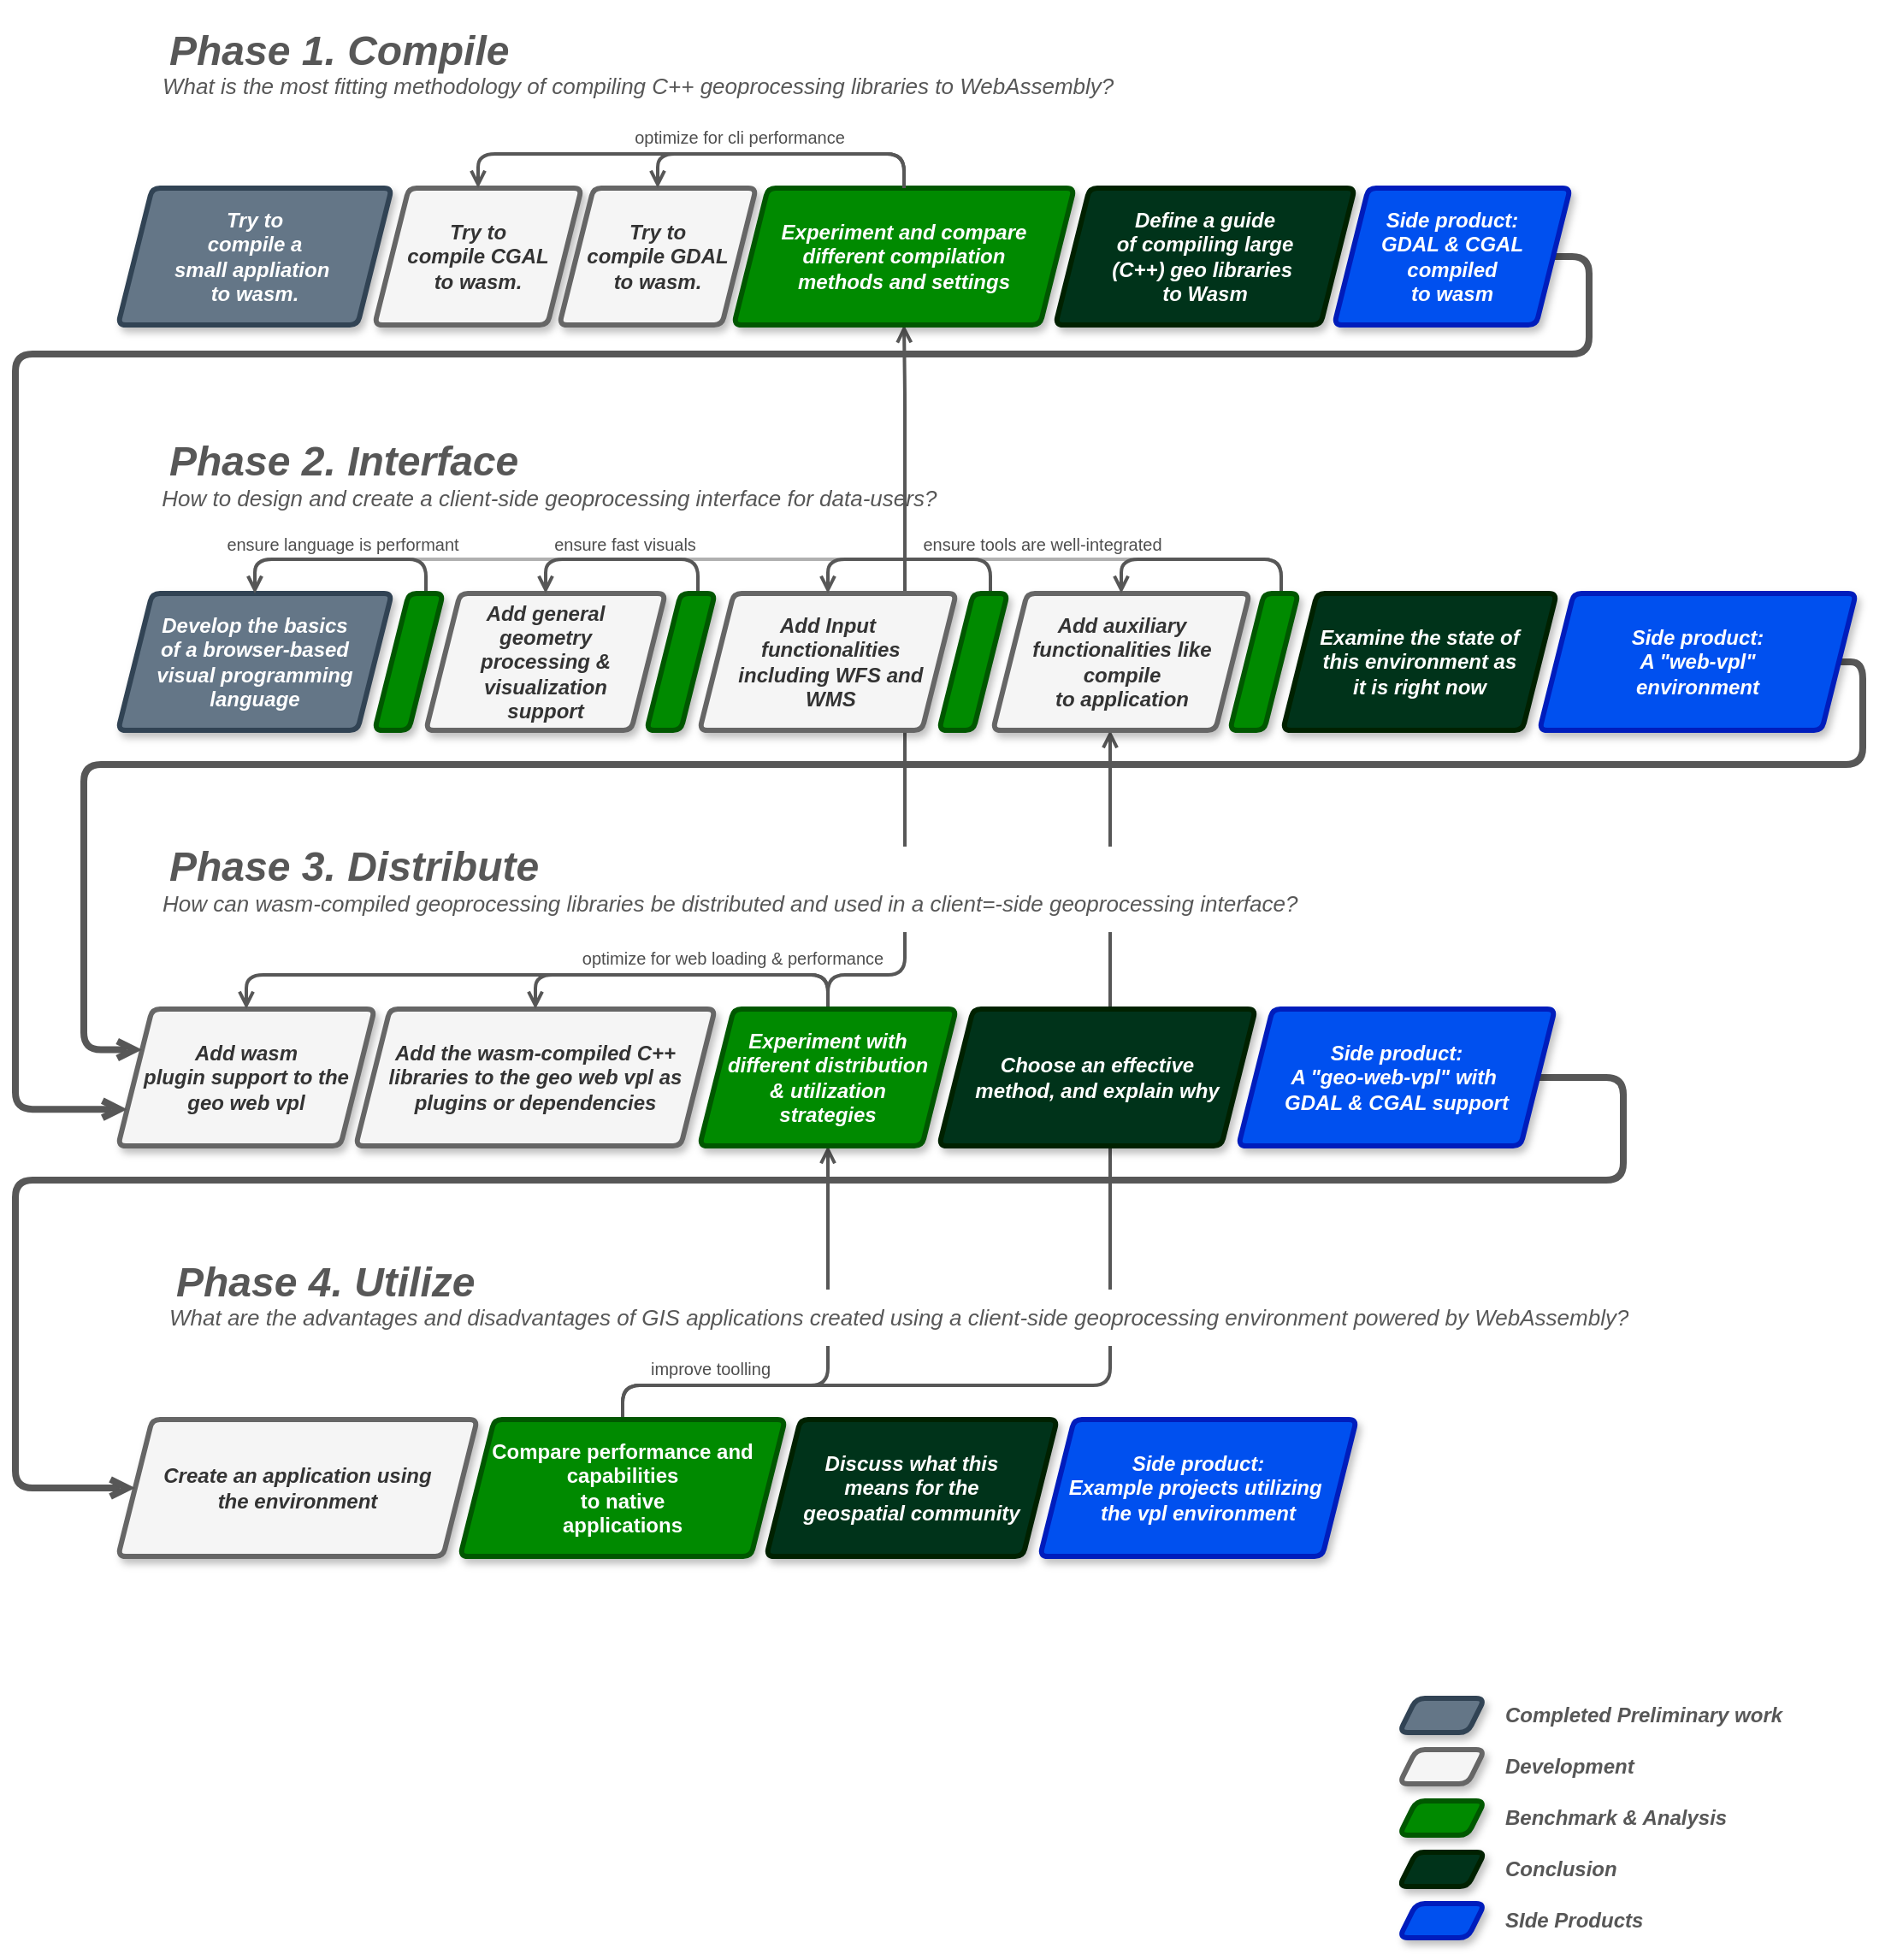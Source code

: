 <mxfile>
    <diagram id="R9lZvX5LPHoqeBm0NEup" name="Page-1">
        <mxGraphModel dx="627" dy="789" grid="1" gridSize="10" guides="1" tooltips="1" connect="1" arrows="1" fold="1" page="1" pageScale="1" pageWidth="850" pageHeight="1100" background="#FFFFFF" math="0" shadow="0">
            <root>
                <mxCell id="0"/>
                <mxCell id="1" parent="0"/>
                <mxCell id="JAychxo9crdE4-j-2Qq6-73" style="edgeStyle=orthogonalEdgeStyle;orthogonalLoop=1;jettySize=auto;html=1;exitX=0.75;exitY=0;exitDx=0;exitDy=0;entryX=0.5;entryY=0;entryDx=0;entryDy=0;shadow=0;fontSize=10;fontColor=#949494;endArrow=open;endFill=0;strokeColor=#B0B0B0;strokeWidth=2;" parent="1" source="JAychxo9crdE4-j-2Qq6-49" target="Jx8LPu8znm7WMN3goJe4-14" edge="1">
                    <mxGeometry relative="1" as="geometry"/>
                </mxCell>
                <mxCell id="oR36HvQrZMrKDbQmu3Ou-8" value="&lt;div&gt;&lt;i&gt;&lt;b&gt;Add wasm &lt;br&gt;&lt;/b&gt;&lt;/i&gt;&lt;/div&gt;&lt;div&gt;&lt;i&gt;&lt;b&gt;plugin support to the &lt;br&gt;&lt;/b&gt;&lt;/i&gt;&lt;/div&gt;&lt;div&gt;&lt;i&gt;&lt;b&gt;geo web vpl&lt;/b&gt;&lt;/i&gt;&lt;/div&gt;" style="shape=parallelogram;perimeter=parallelogramPerimeter;whiteSpace=wrap;html=1;fixedSize=1;fillColor=#f5f5f5;strokeColor=#666666;fontColor=#333333;rounded=1;strokeWidth=3;arcSize=9;shadow=1;fontFamily=Helvetica;" parent="1" vertex="1">
                    <mxGeometry x="120" y="600" width="150" height="80" as="geometry"/>
                </mxCell>
                <mxCell id="oR36HvQrZMrKDbQmu3Ou-9" value="&lt;div&gt;&lt;i&gt;&lt;b&gt;Try to&lt;/b&gt;&lt;/i&gt;&lt;/div&gt;&lt;div&gt;&lt;i&gt;&lt;b&gt;compile CGAL &lt;br&gt;&lt;/b&gt;&lt;/i&gt;&lt;/div&gt;&lt;div&gt;&lt;i&gt;&lt;b&gt;to wasm.&lt;/b&gt;&lt;/i&gt;&lt;/div&gt;" style="shape=parallelogram;perimeter=parallelogramPerimeter;whiteSpace=wrap;html=1;fixedSize=1;fillColor=#f5f5f5;strokeColor=#666666;fontColor=#333333;rounded=1;strokeWidth=3;arcSize=9;shadow=1;fontFamily=Helvetica;" parent="1" vertex="1">
                    <mxGeometry x="270" y="120" width="121" height="80" as="geometry"/>
                </mxCell>
                <mxCell id="oR36HvQrZMrKDbQmu3Ou-10" value="&lt;div&gt;&lt;b&gt;&lt;i&gt;Try to &lt;br&gt;&lt;/i&gt;&lt;/b&gt;&lt;/div&gt;&lt;div&gt;&lt;b&gt;&lt;i&gt;compile a &lt;br&gt;&lt;/i&gt;&lt;/b&gt;&lt;/div&gt;&lt;div&gt;&lt;b&gt;&lt;i&gt;small&amp;nbsp;appliation&amp;nbsp;&lt;br&gt;&lt;/i&gt;&lt;/b&gt;&lt;b&gt;&lt;i&gt;to wasm.&lt;/i&gt;&lt;/b&gt;&lt;/div&gt;" style="shape=parallelogram;perimeter=parallelogramPerimeter;whiteSpace=wrap;html=1;fixedSize=1;rounded=1;strokeWidth=3;arcSize=9;shadow=1;fontFamily=Helvetica;fillColor=#647687;strokeColor=#314354;fontColor=#ffffff;" parent="1" vertex="1">
                    <mxGeometry x="120" y="120" width="160" height="80" as="geometry"/>
                </mxCell>
                <mxCell id="oR36HvQrZMrKDbQmu3Ou-17" value="&lt;font color=&quot;#333333&quot;&gt;&lt;b&gt;&lt;i&gt;&lt;font&gt;Create an application using&lt;br&gt;the environment&lt;/font&gt;&lt;/i&gt;&lt;/b&gt;&lt;/font&gt;" style="shape=parallelogram;perimeter=parallelogramPerimeter;whiteSpace=wrap;html=1;fixedSize=1;fillColor=#f5f5f5;strokeColor=#666666;fontColor=#333333;rounded=1;strokeWidth=3;arcSize=9;shadow=1;fontFamily=Helvetica;" parent="1" vertex="1">
                    <mxGeometry x="120" y="840" width="210" height="80" as="geometry"/>
                </mxCell>
                <mxCell id="oR36HvQrZMrKDbQmu3Ou-19" value="&lt;h1&gt;&lt;i&gt;Phase 1. Compile&lt;/i&gt;&lt;/h1&gt;" style="text;html=1;strokeColor=none;fillColor=none;spacing=5;spacingTop=-20;whiteSpace=wrap;overflow=hidden;fontColor=#575757;rounded=0;rotation=0;fontFamily=Helvetica;" parent="1" vertex="1">
                    <mxGeometry x="145" y="20" width="250" height="40" as="geometry"/>
                </mxCell>
                <mxCell id="oR36HvQrZMrKDbQmu3Ou-21" value="&lt;h1&gt;&lt;i&gt;Phase 2. Interface&lt;br&gt;&lt;/i&gt;&lt;/h1&gt;" style="text;html=1;strokeColor=none;fillColor=none;spacing=5;spacingTop=-20;whiteSpace=wrap;overflow=hidden;fontColor=#575757;rounded=0;fontFamily=Helvetica;" parent="1" vertex="1">
                    <mxGeometry x="145" y="260" width="240" height="35" as="geometry"/>
                </mxCell>
                <mxCell id="JAychxo9crdE4-j-2Qq6-57" style="edgeStyle=orthogonalEdgeStyle;orthogonalLoop=1;jettySize=auto;html=1;exitX=0.5;exitY=0;exitDx=0;exitDy=0;shadow=0;fontSize=10;fontColor=#4D4D4D;endArrow=open;endFill=0;strokeColor=#575757;strokeWidth=2;" parent="1" source="Jx8LPu8znm7WMN3goJe4-1" edge="1">
                    <mxGeometry relative="1" as="geometry">
                        <mxPoint x="700" y="437" as="targetPoint"/>
                        <Array as="points">
                            <mxPoint x="415" y="820"/>
                            <mxPoint x="700" y="820"/>
                            <mxPoint x="700" y="437"/>
                        </Array>
                    </mxGeometry>
                </mxCell>
                <mxCell id="JAychxo9crdE4-j-2Qq6-60" style="edgeStyle=orthogonalEdgeStyle;orthogonalLoop=1;jettySize=auto;html=1;exitX=0.5;exitY=0;exitDx=0;exitDy=0;entryX=0.5;entryY=1;entryDx=0;entryDy=0;shadow=0;fontSize=10;fontColor=#4D4D4D;endArrow=open;endFill=0;strokeColor=#575757;strokeWidth=2;" parent="1" source="Jx8LPu8znm7WMN3goJe4-1" target="Jx8LPu8znm7WMN3goJe4-6" edge="1">
                    <mxGeometry relative="1" as="geometry">
                        <Array as="points">
                            <mxPoint x="415" y="820"/>
                            <mxPoint x="535" y="820"/>
                        </Array>
                    </mxGeometry>
                </mxCell>
                <mxCell id="JAychxo9crdE4-j-2Qq6-64" value="improve toolling" style="edgeLabel;html=1;align=center;verticalAlign=middle;resizable=0;points=[];fontSize=10;fontColor=#4D4D4D;labelBackgroundColor=#FFFFFF;" parent="JAychxo9crdE4-j-2Qq6-60" vertex="1" connectable="0">
                    <mxGeometry x="-0.274" y="2" relative="1" as="geometry">
                        <mxPoint x="-31" y="-8" as="offset"/>
                    </mxGeometry>
                </mxCell>
                <mxCell id="Jx8LPu8znm7WMN3goJe4-1" value="&lt;b&gt;Compare performance and capabilities &lt;br&gt;to native &lt;br&gt;applications&lt;/b&gt;" style="shape=parallelogram;perimeter=parallelogramPerimeter;whiteSpace=wrap;html=1;fixedSize=1;rounded=1;strokeWidth=3;shadow=1;arcSize=9;fontFamily=Helvetica;fontColor=#ffffff;strokeColor=#005700;fillColor=#008A00;" parent="1" vertex="1">
                    <mxGeometry x="320" y="840" width="190" height="80" as="geometry"/>
                </mxCell>
                <mxCell id="Jx8LPu8znm7WMN3goJe4-5" value="&lt;i&gt;&lt;b&gt;Add the wasm-compiled C++ libraries to the geo web vpl as plugins or dependencies&lt;br&gt;&lt;/b&gt;&lt;/i&gt;" style="shape=parallelogram;perimeter=parallelogramPerimeter;whiteSpace=wrap;html=1;fixedSize=1;fillColor=#f5f5f5;strokeColor=#666666;fontColor=#333333;rounded=1;strokeWidth=3;arcSize=9;shadow=1;fontFamily=Helvetica;" parent="1" vertex="1">
                    <mxGeometry x="259" y="600" width="210" height="80" as="geometry"/>
                </mxCell>
                <mxCell id="JAychxo9crdE4-j-2Qq6-44" style="edgeStyle=orthogonalEdgeStyle;orthogonalLoop=1;jettySize=auto;html=1;exitX=0.5;exitY=0;exitDx=0;exitDy=0;entryX=0.5;entryY=0;entryDx=0;entryDy=0;shadow=0;fontSize=10;fontColor=#4D4D4D;endArrow=open;endFill=0;strokeColor=#575757;strokeWidth=2;" parent="1" source="Jx8LPu8znm7WMN3goJe4-6" target="Jx8LPu8znm7WMN3goJe4-5" edge="1">
                    <mxGeometry relative="1" as="geometry"/>
                </mxCell>
                <mxCell id="JAychxo9crdE4-j-2Qq6-46" style="edgeStyle=orthogonalEdgeStyle;orthogonalLoop=1;jettySize=auto;html=1;exitX=0.5;exitY=0;exitDx=0;exitDy=0;entryX=0.5;entryY=0;entryDx=0;entryDy=0;shadow=0;fontSize=10;fontColor=#4D4D4D;endArrow=open;endFill=0;strokeColor=#575757;strokeWidth=2;" parent="1" source="Jx8LPu8znm7WMN3goJe4-6" target="oR36HvQrZMrKDbQmu3Ou-8" edge="1">
                    <mxGeometry relative="1" as="geometry"/>
                </mxCell>
                <mxCell id="JAychxo9crdE4-j-2Qq6-62" value="optimize for web loading &amp;amp; performance" style="edgeLabel;html=1;align=center;verticalAlign=middle;resizable=0;points=[];fontSize=10;fontColor=#4D4D4D;labelBackgroundColor=#FFFFFF;" parent="JAychxo9crdE4-j-2Qq6-46" vertex="1" connectable="0">
                    <mxGeometry x="-0.312" y="2" relative="1" as="geometry">
                        <mxPoint x="54" y="-12" as="offset"/>
                    </mxGeometry>
                </mxCell>
                <mxCell id="JAychxo9crdE4-j-2Qq6-48" style="edgeStyle=orthogonalEdgeStyle;orthogonalLoop=1;jettySize=auto;html=1;exitX=0.5;exitY=0;exitDx=0;exitDy=0;entryX=0.5;entryY=1;entryDx=0;entryDy=0;shadow=0;fontSize=10;fontColor=#4D4D4D;endArrow=open;endFill=0;strokeColor=#575757;strokeWidth=2;" parent="1" source="Jx8LPu8znm7WMN3goJe4-6" target="Jx8LPu8znm7WMN3goJe4-22" edge="1">
                    <mxGeometry relative="1" as="geometry">
                        <Array as="points">
                            <mxPoint x="535" y="580"/>
                            <mxPoint x="580" y="580"/>
                            <mxPoint x="580" y="240"/>
                        </Array>
                    </mxGeometry>
                </mxCell>
                <mxCell id="Jx8LPu8znm7WMN3goJe4-6" value="&lt;b&gt;&lt;i&gt;Experiment with &lt;br&gt;different distribution&lt;br&gt;&amp;amp; utilization &lt;br&gt;strategies&lt;/i&gt;&lt;/b&gt;&lt;i&gt;&lt;b&gt;&lt;br&gt;&lt;/b&gt;&lt;/i&gt;" style="shape=parallelogram;perimeter=parallelogramPerimeter;whiteSpace=wrap;html=1;fixedSize=1;rounded=1;strokeWidth=3;arcSize=9;shadow=1;fontFamily=Helvetica;fontColor=#ffffff;strokeColor=#005700;fillColor=#008a00;" parent="1" vertex="1">
                    <mxGeometry x="460" y="600" width="150" height="80" as="geometry"/>
                </mxCell>
                <mxCell id="Jx8LPu8znm7WMN3goJe4-14" value="&lt;b&gt;&lt;i&gt;Develop the basics &lt;br&gt;of a browser-based &lt;br&gt;visual programming &lt;br&gt;language&lt;/i&gt;&lt;/b&gt;" style="shape=parallelogram;perimeter=parallelogramPerimeter;whiteSpace=wrap;html=1;fixedSize=1;rounded=1;strokeWidth=3;arcSize=9;shadow=1;fontFamily=Helvetica;fillColor=#647687;strokeColor=#314354;fontColor=#ffffff;" parent="1" vertex="1">
                    <mxGeometry x="120" y="357" width="160" height="80" as="geometry"/>
                </mxCell>
                <mxCell id="Jx8LPu8znm7WMN3goJe4-15" value="&lt;div&gt;&lt;i&gt;&lt;b&gt;Try to &lt;br&gt;&lt;/b&gt;&lt;/i&gt;&lt;/div&gt;&lt;div&gt;&lt;i&gt;&lt;b&gt;compile GDAL &lt;br&gt;&lt;/b&gt;&lt;/i&gt;&lt;/div&gt;&lt;div&gt;&lt;i&gt;&lt;b&gt;to wasm.&lt;/b&gt;&lt;/i&gt;&lt;/div&gt;" style="shape=parallelogram;perimeter=parallelogramPerimeter;whiteSpace=wrap;html=1;fixedSize=1;fillColor=#f5f5f5;strokeColor=#666666;fontColor=#333333;rounded=1;strokeWidth=3;arcSize=9;shadow=1;fontFamily=Helvetica;" parent="1" vertex="1">
                    <mxGeometry x="378" y="120" width="115" height="80" as="geometry"/>
                </mxCell>
                <mxCell id="n1NXSLkz1-SfZJEVITjv-17" value="&lt;b&gt;&lt;i&gt;Discuss what this&lt;br&gt;means for the &lt;br&gt;geospatial community&lt;br&gt;&lt;/i&gt;&lt;/b&gt;" style="shape=parallelogram;perimeter=parallelogramPerimeter;whiteSpace=wrap;html=1;fixedSize=1;rounded=1;strokeWidth=3;arcSize=9;shadow=1;fontFamily=Helvetica;fontColor=#ffffff;fillColor=#00331A;strokeColor=#002100;" parent="1" vertex="1">
                    <mxGeometry x="499" y="840" width="170" height="80" as="geometry"/>
                </mxCell>
                <mxCell id="n1NXSLkz1-SfZJEVITjv-22" value="&lt;b&gt;&lt;i&gt;Side product:&lt;br&gt;&lt;/i&gt;&lt;/b&gt;&lt;b&gt;&lt;i&gt;Example projects utilizing&amp;nbsp;&lt;br&gt;the vpl environment&lt;br&gt;&lt;/i&gt;&lt;/b&gt;" style="shape=parallelogram;perimeter=parallelogramPerimeter;whiteSpace=wrap;html=1;fixedSize=1;rounded=1;strokeWidth=3;arcSize=9;shadow=1;fontFamily=Helvetica;fontColor=#ffffff;strokeColor=#001DBC;fillColor=#0050ef;" parent="1" vertex="1">
                    <mxGeometry x="659" y="840" width="185" height="80" as="geometry"/>
                </mxCell>
                <mxCell id="n1NXSLkz1-SfZJEVITjv-25" style="edgeStyle=orthogonalEdgeStyle;orthogonalLoop=1;jettySize=auto;html=1;exitX=1;exitY=0.5;exitDx=0;exitDy=0;entryX=0;entryY=0.75;entryDx=0;entryDy=0;shadow=0;fontColor=#333333;endArrow=open;endFill=0;strokeColor=#575757;strokeWidth=4;fontFamily=Helvetica;" parent="1" source="n1NXSLkz1-SfZJEVITjv-23" target="oR36HvQrZMrKDbQmu3Ou-8" edge="1">
                    <mxGeometry relative="1" as="geometry">
                        <Array as="points">
                            <mxPoint x="980" y="160"/>
                            <mxPoint x="980" y="217"/>
                            <mxPoint x="60" y="217"/>
                            <mxPoint x="60" y="659"/>
                        </Array>
                    </mxGeometry>
                </mxCell>
                <mxCell id="n1NXSLkz1-SfZJEVITjv-28" value="&lt;b&gt;&lt;i&gt;Add general &lt;br&gt;geometry&lt;br&gt;processing &amp;amp; visualization &lt;br&gt;support&lt;/i&gt;&lt;/b&gt;" style="shape=parallelogram;perimeter=parallelogramPerimeter;whiteSpace=wrap;html=1;fixedSize=1;fillColor=#f5f5f5;strokeColor=#666666;fontColor=#333333;rounded=1;strokeWidth=3;arcSize=9;shadow=1;fontFamily=Helvetica;" parent="1" vertex="1">
                    <mxGeometry x="300" y="357" width="140" height="80" as="geometry"/>
                </mxCell>
                <mxCell id="n1NXSLkz1-SfZJEVITjv-29" value="&lt;b&gt;&lt;i&gt;Add Input&lt;br&gt;&amp;nbsp;functionalities&lt;br&gt;&amp;nbsp;including WFS and&lt;br&gt;&amp;nbsp;WMS&lt;/i&gt;&lt;/b&gt;" style="shape=parallelogram;perimeter=parallelogramPerimeter;whiteSpace=wrap;html=1;fixedSize=1;fillColor=#f5f5f5;strokeColor=#666666;fontColor=#333333;rounded=1;strokeWidth=3;arcSize=9;shadow=1;fontFamily=Helvetica;" parent="1" vertex="1">
                    <mxGeometry x="460" y="357" width="150" height="80" as="geometry"/>
                </mxCell>
                <mxCell id="n1NXSLkz1-SfZJEVITjv-30" value="&lt;b&gt;&lt;i&gt;Choose an effective&lt;br&gt;method, and explain why&lt;br&gt;&lt;/i&gt;&lt;/b&gt;" style="shape=parallelogram;perimeter=parallelogramPerimeter;whiteSpace=wrap;html=1;fixedSize=1;rounded=1;strokeWidth=3;arcSize=9;shadow=1;fontFamily=Helvetica;fontColor=#ffffff;fillColor=#00331A;strokeColor=#002100;" parent="1" vertex="1">
                    <mxGeometry x="600" y="600" width="185" height="80" as="geometry"/>
                </mxCell>
                <mxCell id="JAychxo9crdE4-j-2Qq6-14" style="edgeStyle=orthogonalEdgeStyle;orthogonalLoop=1;jettySize=auto;html=1;exitX=1;exitY=0.5;exitDx=0;exitDy=0;entryX=0;entryY=0.5;entryDx=0;entryDy=0;shadow=0;endArrow=open;endFill=0;strokeColor=#575757;strokeWidth=4;" parent="1" source="n1NXSLkz1-SfZJEVITjv-31" target="oR36HvQrZMrKDbQmu3Ou-17" edge="1">
                    <mxGeometry relative="1" as="geometry">
                        <mxPoint x="130" y="840" as="targetPoint"/>
                        <Array as="points">
                            <mxPoint x="1000" y="640"/>
                            <mxPoint x="1000" y="700"/>
                            <mxPoint x="60" y="700"/>
                            <mxPoint x="60" y="880"/>
                        </Array>
                    </mxGeometry>
                </mxCell>
                <mxCell id="n1NXSLkz1-SfZJEVITjv-31" value="&lt;b&gt;&lt;i&gt;Side product:&lt;br&gt;&lt;/i&gt;&lt;/b&gt;&lt;b&gt;&lt;i&gt;A &quot;geo-web-vpl&quot; with&amp;nbsp;&lt;br&gt;GDAL &amp;amp; CGAL support&lt;br&gt;&lt;/i&gt;&lt;/b&gt;" style="shape=parallelogram;perimeter=parallelogramPerimeter;whiteSpace=wrap;html=1;fixedSize=1;rounded=1;strokeWidth=3;arcSize=9;shadow=1;fontFamily=Helvetica;fontColor=#ffffff;strokeColor=#001DBC;fillColor=#0050ef;" parent="1" vertex="1">
                    <mxGeometry x="775" y="600" width="185" height="80" as="geometry"/>
                </mxCell>
                <mxCell id="n1NXSLkz1-SfZJEVITjv-34" value="&lt;b&gt;&lt;i&gt;Examine the state of &lt;br&gt;this environment as &lt;br&gt;it is right now&lt;br&gt;&lt;/i&gt;&lt;/b&gt;" style="shape=parallelogram;perimeter=parallelogramPerimeter;whiteSpace=wrap;html=1;fixedSize=1;rounded=1;strokeWidth=3;arcSize=9;shadow=1;fontFamily=Helvetica;gradientDirection=west;fontColor=#ffffff;fillColor=#00331A;strokeColor=#002100;" parent="1" vertex="1">
                    <mxGeometry x="801" y="357" width="160" height="80" as="geometry"/>
                </mxCell>
                <mxCell id="n1NXSLkz1-SfZJEVITjv-36" style="edgeStyle=orthogonalEdgeStyle;orthogonalLoop=1;jettySize=auto;html=1;exitX=1;exitY=0.5;exitDx=0;exitDy=0;entryX=0;entryY=0.25;entryDx=0;entryDy=0;shadow=0;fontFamily=Helvetica;fontColor=#333333;endArrow=open;endFill=0;strokeColor=#575757;strokeWidth=4;" parent="1" source="n1NXSLkz1-SfZJEVITjv-35" target="oR36HvQrZMrKDbQmu3Ou-8" edge="1">
                    <mxGeometry relative="1" as="geometry">
                        <Array as="points">
                            <mxPoint x="1140" y="397"/>
                            <mxPoint x="1140" y="457"/>
                            <mxPoint x="100" y="457"/>
                            <mxPoint x="100" y="624"/>
                        </Array>
                    </mxGeometry>
                </mxCell>
                <mxCell id="n1NXSLkz1-SfZJEVITjv-35" value="&lt;b&gt;&lt;i&gt;Side product:&lt;br&gt;&lt;/i&gt;&lt;/b&gt;&lt;b&gt;&lt;i&gt;A &quot;web-vpl&quot;&lt;br&gt;environment&lt;br&gt;&lt;/i&gt;&lt;/b&gt;" style="shape=parallelogram;perimeter=parallelogramPerimeter;whiteSpace=wrap;html=1;fixedSize=1;rounded=1;strokeWidth=3;arcSize=9;shadow=1;fontFamily=Helvetica;fontColor=#ffffff;strokeColor=#001DBC;fillColor=#0050ef;" parent="1" vertex="1">
                    <mxGeometry x="951" y="357" width="185" height="80" as="geometry"/>
                </mxCell>
                <mxCell id="JAychxo9crdE4-j-2Qq6-11" value="&lt;b&gt;&lt;i&gt;Add auxiliary&lt;br&gt;functionalities like compile &lt;br&gt;to application&lt;br&gt;&lt;/i&gt;&lt;/b&gt;" style="shape=parallelogram;perimeter=parallelogramPerimeter;whiteSpace=wrap;html=1;fixedSize=1;fillColor=#f5f5f5;strokeColor=#666666;fontColor=#333333;rounded=1;strokeWidth=3;arcSize=9;shadow=1;fontFamily=Helvetica;" parent="1" vertex="1">
                    <mxGeometry x="631.5" y="357" width="150" height="80" as="geometry"/>
                </mxCell>
                <mxCell id="JAychxo9crdE4-j-2Qq6-15" value="" style="group;fontColor=#575757;" parent="1" vertex="1" connectable="0">
                    <mxGeometry x="769" y="988" width="390" height="150" as="geometry"/>
                </mxCell>
                <mxCell id="n1NXSLkz1-SfZJEVITjv-26" value="" style="shape=parallelogram;perimeter=parallelogramPerimeter;whiteSpace=wrap;html=1;fixedSize=1;rounded=1;strokeWidth=3;arcSize=10;shadow=1;size=10;fontFamily=Helvetica;container=0;fillColor=#647687;strokeColor=#314354;fontColor=#ffffff;" parent="JAychxo9crdE4-j-2Qq6-15" vertex="1">
                    <mxGeometry x="100" y="15" width="50" height="20" as="geometry"/>
                </mxCell>
                <mxCell id="n1NXSLkz1-SfZJEVITjv-27" value="&lt;div&gt;&lt;b&gt;&lt;i&gt;Completed Preliminary work&lt;/i&gt;&lt;/b&gt;&lt;/div&gt;" style="text;html=1;strokeColor=none;fillColor=none;align=left;verticalAlign=middle;whiteSpace=wrap;rounded=0;shadow=1;fontColor=#575757;fontFamily=Helvetica;" parent="JAychxo9crdE4-j-2Qq6-15" vertex="1">
                    <mxGeometry x="160" y="10" width="190" height="30" as="geometry"/>
                </mxCell>
                <mxCell id="n1NXSLkz1-SfZJEVITjv-3" value="" style="shape=parallelogram;perimeter=parallelogramPerimeter;whiteSpace=wrap;html=1;fixedSize=1;fillColor=#f5f5f5;strokeColor=#666666;fontColor=#333333;rounded=1;strokeWidth=3;arcSize=10;shadow=1;size=10;fontFamily=Helvetica;container=0;" parent="JAychxo9crdE4-j-2Qq6-15" vertex="1">
                    <mxGeometry x="100" y="45" width="50" height="20" as="geometry"/>
                </mxCell>
                <mxCell id="n1NXSLkz1-SfZJEVITjv-6" value="" style="shape=parallelogram;perimeter=parallelogramPerimeter;whiteSpace=wrap;html=1;fixedSize=1;rounded=1;strokeWidth=3;arcSize=10;shadow=1;size=10;fontFamily=Helvetica;container=0;strokeColor=#005700;fillColor=#008a00;fontColor=#ffffff;" parent="JAychxo9crdE4-j-2Qq6-15" vertex="1">
                    <mxGeometry x="100" y="75" width="50" height="20" as="geometry"/>
                </mxCell>
                <mxCell id="n1NXSLkz1-SfZJEVITjv-7" value="" style="shape=parallelogram;perimeter=parallelogramPerimeter;whiteSpace=wrap;html=1;fixedSize=1;rounded=1;strokeWidth=3;arcSize=9;shadow=1;size=10;fontFamily=Helvetica;container=0;strokeColor=#002100;fillColor=#00331A;fontColor=#ffffff;" parent="JAychxo9crdE4-j-2Qq6-15" vertex="1">
                    <mxGeometry x="100" y="105" width="50" height="20" as="geometry"/>
                </mxCell>
                <mxCell id="n1NXSLkz1-SfZJEVITjv-16" value="&lt;div&gt;&lt;b&gt;&lt;i&gt;Development&amp;nbsp;&lt;/i&gt;&lt;/b&gt;&lt;/div&gt;" style="text;html=1;strokeColor=none;fillColor=none;align=left;verticalAlign=middle;whiteSpace=wrap;rounded=0;shadow=1;fontColor=#575757;fontFamily=Helvetica;container=0;" parent="JAychxo9crdE4-j-2Qq6-15" vertex="1">
                    <mxGeometry x="160" y="40" width="220" height="30" as="geometry"/>
                </mxCell>
                <mxCell id="n1NXSLkz1-SfZJEVITjv-18" value="&lt;div&gt;&lt;b&gt;&lt;i&gt;Benchmark &amp;amp; Analysis&lt;/i&gt;&lt;/b&gt;&lt;/div&gt;" style="text;html=1;strokeColor=none;fillColor=none;align=left;verticalAlign=middle;whiteSpace=wrap;rounded=0;shadow=1;fontColor=#575757;fontFamily=Helvetica;container=0;" parent="JAychxo9crdE4-j-2Qq6-15" vertex="1">
                    <mxGeometry x="160" y="70" width="220" height="30" as="geometry"/>
                </mxCell>
                <mxCell id="n1NXSLkz1-SfZJEVITjv-19" value="&lt;div&gt;&lt;b&gt;&lt;i&gt;Conclusion&lt;/i&gt;&lt;/b&gt;&lt;/div&gt;" style="text;html=1;strokeColor=none;fillColor=none;align=left;verticalAlign=middle;whiteSpace=wrap;rounded=0;shadow=1;fontColor=#575757;fontFamily=Helvetica;container=0;" parent="JAychxo9crdE4-j-2Qq6-15" vertex="1">
                    <mxGeometry x="160" y="100" width="220" height="30" as="geometry"/>
                </mxCell>
                <mxCell id="n1NXSLkz1-SfZJEVITjv-20" value="" style="shape=parallelogram;perimeter=parallelogramPerimeter;whiteSpace=wrap;html=1;fixedSize=1;rounded=1;strokeWidth=3;arcSize=10;shadow=1;size=10;fontFamily=Helvetica;container=0;strokeColor=#001DBC;fillColor=#0050ef;fontColor=#ffffff;" parent="JAychxo9crdE4-j-2Qq6-15" vertex="1">
                    <mxGeometry x="100" y="135" width="50" height="20" as="geometry"/>
                </mxCell>
                <mxCell id="n1NXSLkz1-SfZJEVITjv-21" value="&lt;div&gt;&lt;b&gt;&lt;i&gt;SIde Products&lt;/i&gt;&lt;/b&gt;&lt;/div&gt;" style="text;html=1;strokeColor=none;fillColor=none;align=left;verticalAlign=middle;whiteSpace=wrap;rounded=0;shadow=1;fontColor=#575757;fontFamily=Helvetica;container=0;" parent="JAychxo9crdE4-j-2Qq6-15" vertex="1">
                    <mxGeometry x="160" y="130" width="220" height="30" as="geometry"/>
                </mxCell>
                <mxCell id="JAychxo9crdE4-j-2Qq6-21" value="&lt;h1 style=&quot;font-size: 13px&quot;&gt;&lt;span style=&quot;font-weight: normal&quot;&gt;&lt;i&gt;&lt;font style=&quot;font-size: 13px&quot;&gt;What is the most&amp;nbsp;&lt;/font&gt;fitting&amp;nbsp;&lt;font style=&quot;font-size: 13px&quot;&gt;methodology of compiling C++ geoprocessing libraries to WebAssembly?&lt;/font&gt;&lt;/i&gt;&lt;/span&gt;&lt;br&gt;&lt;/h1&gt;" style="text;html=1;strokeColor=none;fillColor=none;spacing=5;spacingTop=-20;whiteSpace=wrap;overflow=hidden;fontColor=#575757;rounded=0;rotation=0;fontFamily=Helvetica;align=left;verticalAlign=bottom;fontSize=12;" parent="1" vertex="1">
                    <mxGeometry x="141" y="47" width="760" height="35" as="geometry"/>
                </mxCell>
                <mxCell id="JAychxo9crdE4-j-2Qq6-22" value="&lt;h1&gt;&lt;span style=&quot;font-weight: 400&quot;&gt;&lt;i&gt;&lt;font style=&quot;font-size: 13px&quot;&gt;&amp;nbsp;How to design and create a client-side geoprocessing interface for data-users?&lt;/font&gt;&lt;/i&gt;&lt;/span&gt;&lt;br style=&quot;font-size: 12px&quot;&gt;&lt;/h1&gt;" style="text;html=1;strokeColor=none;fillColor=none;spacing=5;spacingTop=-20;whiteSpace=wrap;overflow=hidden;fontColor=#575757;rounded=0;rotation=0;fontFamily=Helvetica;align=left;verticalAlign=bottom;fontSize=12;" parent="1" vertex="1">
                    <mxGeometry x="137" y="283" width="680" height="32" as="geometry"/>
                </mxCell>
                <mxCell id="JAychxo9crdE4-j-2Qq6-23" value="&lt;h1&gt;&lt;span style=&quot;font-size: 13px ; font-weight: 400&quot;&gt;&lt;i&gt;How can wasm-compiled geoprocessing libraries be distributed and used in a client=-side geoprocessing interface?&lt;/i&gt;&lt;/span&gt;&lt;br style=&quot;font-size: 12px&quot;&gt;&lt;/h1&gt;" style="text;html=1;strokeColor=none;fillColor=none;spacing=5;spacingTop=-20;whiteSpace=wrap;overflow=hidden;fontColor=#575757;rounded=0;rotation=0;fontFamily=Helvetica;align=left;verticalAlign=bottom;fontSize=12;labelBackgroundColor=default;" parent="1" vertex="1">
                    <mxGeometry x="141" y="520" width="869" height="40" as="geometry"/>
                </mxCell>
                <mxCell id="JAychxo9crdE4-j-2Qq6-25" value="&lt;h1 style=&quot;font-size: 13px&quot;&gt;&lt;span style=&quot;font-weight: 400&quot;&gt;&lt;i&gt;&lt;font style=&quot;font-size: 13px&quot;&gt;What are the advantages and disadvantages of GIS applications created&amp;nbsp;&lt;/font&gt;&lt;/i&gt;&lt;/span&gt;&lt;i style=&quot;font-weight: 400&quot;&gt;using a client-side geoprocessing environment powered by WebAssembly?&lt;/i&gt;&lt;/h1&gt;" style="text;html=1;strokeColor=none;fillColor=none;spacing=5;spacingTop=-20;whiteSpace=wrap;overflow=hidden;fontColor=#575757;rounded=0;rotation=0;fontFamily=Helvetica;align=left;verticalAlign=bottom;fontSize=12;labelBackgroundColor=default;" parent="1" vertex="1">
                    <mxGeometry x="145" y="742" width="961" height="60" as="geometry"/>
                </mxCell>
                <mxCell id="n1NXSLkz1-SfZJEVITjv-23" value="&lt;b&gt;&lt;i&gt;Side product:&lt;br&gt;GDAL &amp;amp; CGAL&lt;br&gt;compiled &lt;br&gt;to wasm&lt;br&gt;&lt;/i&gt;&lt;/b&gt;" style="shape=parallelogram;perimeter=parallelogramPerimeter;whiteSpace=wrap;html=1;fixedSize=1;rounded=1;strokeWidth=3;arcSize=9;shadow=1;fontFamily=Helvetica;fontColor=#ffffff;strokeColor=#001DBC;fillColor=#0050ef;" parent="1" vertex="1">
                    <mxGeometry x="831" y="120" width="138" height="80" as="geometry"/>
                </mxCell>
                <mxCell id="Jx8LPu8znm7WMN3goJe4-21" value="&lt;div&gt;&lt;i&gt;&lt;b&gt;Define a guide&lt;br&gt;&lt;/b&gt;&lt;/i&gt;&lt;/div&gt;&lt;div&gt;&lt;i&gt;&lt;b&gt;of compiling large &lt;br&gt;(C++) geo libraries&amp;nbsp;&lt;/b&gt;&lt;/i&gt;&lt;/div&gt;&lt;div&gt;&lt;i&gt;&lt;b&gt;to Wasm&lt;/b&gt;&lt;/i&gt;&lt;/div&gt;" style="shape=parallelogram;perimeter=parallelogramPerimeter;whiteSpace=wrap;html=1;fixedSize=1;rounded=1;strokeWidth=3;arcSize=9;shadow=1;fontFamily=Helvetica;fontColor=#ffffff;fillColor=#00331A;strokeColor=#002100;" parent="1" vertex="1">
                    <mxGeometry x="668" y="120" width="175" height="80" as="geometry"/>
                </mxCell>
                <mxCell id="JAychxo9crdE4-j-2Qq6-45" style="edgeStyle=orthogonalEdgeStyle;orthogonalLoop=1;jettySize=auto;html=1;exitX=0.5;exitY=0;exitDx=0;exitDy=0;entryX=0.5;entryY=0;entryDx=0;entryDy=0;shadow=0;fontSize=10;fontColor=#4D4D4D;endArrow=open;endFill=0;strokeColor=#575757;strokeWidth=2;" parent="1" source="Jx8LPu8znm7WMN3goJe4-22" target="oR36HvQrZMrKDbQmu3Ou-9" edge="1">
                    <mxGeometry relative="1" as="geometry"/>
                </mxCell>
                <mxCell id="Jx8LPu8znm7WMN3goJe4-22" value="&lt;b&gt;&lt;i&gt;Experiment and compare &lt;br&gt;different compilation &lt;br&gt;methods and settings&lt;br&gt;&lt;/i&gt;&lt;/b&gt;" style="shape=parallelogram;perimeter=parallelogramPerimeter;whiteSpace=wrap;html=1;fixedSize=1;rounded=1;strokeWidth=3;arcSize=9;shadow=1;fontFamily=Helvetica;fontColor=#ffffff;strokeColor=#005700;fillColor=#008a00;" parent="1" vertex="1">
                    <mxGeometry x="480" y="120" width="199" height="80" as="geometry"/>
                </mxCell>
                <mxCell id="JAychxo9crdE4-j-2Qq6-33" style="edgeStyle=orthogonalEdgeStyle;orthogonalLoop=1;jettySize=auto;html=1;exitX=0.5;exitY=0;exitDx=0;exitDy=0;entryX=0.5;entryY=0;entryDx=0;entryDy=0;shadow=0;fontSize=12;fontColor=#4D4D4D;endArrow=open;endFill=0;strokeColor=#575757;strokeWidth=2;" parent="1" source="Jx8LPu8znm7WMN3goJe4-22" target="Jx8LPu8znm7WMN3goJe4-15" edge="1">
                    <mxGeometry relative="1" as="geometry">
                        <mxPoint x="699" y="120" as="sourcePoint"/>
                        <Array as="points">
                            <mxPoint x="580" y="100"/>
                            <mxPoint x="436" y="100"/>
                        </Array>
                    </mxGeometry>
                </mxCell>
                <mxCell id="JAychxo9crdE4-j-2Qq6-61" value="optimize for cli performance" style="edgeLabel;html=1;align=center;verticalAlign=middle;resizable=0;points=[];fontSize=10;fontColor=#4D4D4D;labelBackgroundColor=#FFFFFF;" parent="JAychxo9crdE4-j-2Qq6-33" vertex="1" connectable="0">
                    <mxGeometry x="0.453" y="-2" relative="1" as="geometry">
                        <mxPoint x="17" y="-8" as="offset"/>
                    </mxGeometry>
                </mxCell>
                <mxCell id="JAychxo9crdE4-j-2Qq6-40" style="edgeStyle=orthogonalEdgeStyle;orthogonalLoop=1;jettySize=auto;html=1;exitX=0.75;exitY=0;exitDx=0;exitDy=0;entryX=0.5;entryY=0;entryDx=0;entryDy=0;shadow=0;fontSize=12;fontColor=#4D4D4D;endArrow=open;endFill=0;strokeColor=#575757;strokeWidth=2;" parent="1" source="JAychxo9crdE4-j-2Qq6-34" target="Jx8LPu8znm7WMN3goJe4-14" edge="1">
                    <mxGeometry relative="1" as="geometry"/>
                </mxCell>
                <mxCell id="JAychxo9crdE4-j-2Qq6-65" value="ensure language is performant" style="edgeLabel;html=1;align=center;verticalAlign=middle;resizable=0;points=[];fontSize=10;fontColor=#4D4D4D;labelBackgroundColor=#FFFFFF;" parent="JAychxo9crdE4-j-2Qq6-40" vertex="1" connectable="0">
                    <mxGeometry x="0.274" y="-1" relative="1" as="geometry">
                        <mxPoint x="20" y="-8" as="offset"/>
                    </mxGeometry>
                </mxCell>
                <mxCell id="JAychxo9crdE4-j-2Qq6-34" value="&lt;b&gt;&lt;i&gt;&lt;br&gt;&lt;/i&gt;&lt;/b&gt;" style="shape=parallelogram;perimeter=parallelogramPerimeter;whiteSpace=wrap;html=1;fixedSize=1;rounded=1;strokeWidth=3;arcSize=9;shadow=1;fontFamily=Helvetica;strokeColor=#005700;fillColor=#008a00;fontColor=#ffffff;" parent="1" vertex="1">
                    <mxGeometry x="270" y="357" width="40" height="80" as="geometry"/>
                </mxCell>
                <mxCell id="JAychxo9crdE4-j-2Qq6-39" style="edgeStyle=orthogonalEdgeStyle;orthogonalLoop=1;jettySize=auto;html=1;exitX=0.75;exitY=0;exitDx=0;exitDy=0;entryX=0.5;entryY=0;entryDx=0;entryDy=0;shadow=0;fontSize=12;fontColor=#4D4D4D;endArrow=open;endFill=0;strokeColor=#575757;strokeWidth=2;" parent="1" source="JAychxo9crdE4-j-2Qq6-35" target="n1NXSLkz1-SfZJEVITjv-28" edge="1">
                    <mxGeometry relative="1" as="geometry"/>
                </mxCell>
                <mxCell id="JAychxo9crdE4-j-2Qq6-63" value="ensure fast visuals" style="edgeLabel;html=1;align=center;verticalAlign=middle;resizable=0;points=[];fontSize=10;fontColor=#4D4D4D;labelBackgroundColor=#FFFFFF;" parent="JAychxo9crdE4-j-2Qq6-39" vertex="1" connectable="0">
                    <mxGeometry x="0.186" y="-2" relative="1" as="geometry">
                        <mxPoint x="13" y="-7" as="offset"/>
                    </mxGeometry>
                </mxCell>
                <mxCell id="JAychxo9crdE4-j-2Qq6-35" value="&lt;b&gt;&lt;i&gt;&lt;br&gt;&lt;/i&gt;&lt;/b&gt;" style="shape=parallelogram;perimeter=parallelogramPerimeter;whiteSpace=wrap;html=1;fixedSize=1;rounded=1;strokeWidth=3;arcSize=9;shadow=1;fontFamily=Helvetica;strokeColor=#005700;fillColor=#008a00;fontColor=#ffffff;" parent="1" vertex="1">
                    <mxGeometry x="429" y="357" width="40" height="80" as="geometry"/>
                </mxCell>
                <mxCell id="JAychxo9crdE4-j-2Qq6-43" style="edgeStyle=orthogonalEdgeStyle;orthogonalLoop=1;jettySize=auto;html=1;exitX=0.75;exitY=0;exitDx=0;exitDy=0;entryX=0.5;entryY=0;entryDx=0;entryDy=0;shadow=0;fontSize=10;fontColor=#4D4D4D;endArrow=open;endFill=0;strokeColor=#575757;strokeWidth=2;" parent="1" source="JAychxo9crdE4-j-2Qq6-36" target="n1NXSLkz1-SfZJEVITjv-29" edge="1">
                    <mxGeometry relative="1" as="geometry">
                        <Array as="points">
                            <mxPoint x="630" y="337"/>
                            <mxPoint x="535" y="337"/>
                        </Array>
                    </mxGeometry>
                </mxCell>
                <mxCell id="JAychxo9crdE4-j-2Qq6-69" value="&lt;font style=&quot;font-size: 10px&quot;&gt;ensure tools are well-integrated&lt;/font&gt;" style="edgeLabel;html=1;align=center;verticalAlign=middle;resizable=0;points=[];fontSize=13;fontColor=#4D4D4D;labelBackgroundColor=#FFFFFF;" parent="JAychxo9crdE4-j-2Qq6-43" vertex="1" connectable="0">
                    <mxGeometry x="0.151" y="-1" relative="1" as="geometry">
                        <mxPoint x="87" y="-9" as="offset"/>
                    </mxGeometry>
                </mxCell>
                <mxCell id="JAychxo9crdE4-j-2Qq6-36" value="&lt;b&gt;&lt;i&gt;&lt;br&gt;&lt;/i&gt;&lt;/b&gt;" style="shape=parallelogram;perimeter=parallelogramPerimeter;whiteSpace=wrap;html=1;fixedSize=1;rounded=1;strokeWidth=3;arcSize=9;shadow=1;fontFamily=Helvetica;strokeColor=#005700;fillColor=#008a00;fontColor=#ffffff;" parent="1" vertex="1">
                    <mxGeometry x="600" y="357" width="40" height="80" as="geometry"/>
                </mxCell>
                <mxCell id="oR36HvQrZMrKDbQmu3Ou-23" value="&lt;h1&gt;&lt;i&gt;Phase 3.&amp;nbsp;Distribute&lt;/i&gt;&lt;/h1&gt;" style="text;html=1;strokeColor=none;fillColor=none;spacing=5;spacingTop=-20;whiteSpace=wrap;overflow=hidden;fontColor=#575757;rounded=0;fontFamily=Helvetica;" parent="1" vertex="1">
                    <mxGeometry x="145" y="497" width="260" height="40" as="geometry"/>
                </mxCell>
                <mxCell id="JAychxo9crdE4-j-2Qq6-50" style="edgeStyle=orthogonalEdgeStyle;orthogonalLoop=1;jettySize=auto;html=1;exitX=0.75;exitY=0;exitDx=0;exitDy=0;entryX=0.5;entryY=0;entryDx=0;entryDy=0;shadow=0;fontSize=10;fontColor=#4D4D4D;endArrow=open;endFill=0;strokeColor=#575757;strokeWidth=2;" parent="1" source="JAychxo9crdE4-j-2Qq6-49" target="JAychxo9crdE4-j-2Qq6-11" edge="1">
                    <mxGeometry relative="1" as="geometry"/>
                </mxCell>
                <mxCell id="JAychxo9crdE4-j-2Qq6-49" value="&lt;b&gt;&lt;i&gt;&lt;br&gt;&lt;/i&gt;&lt;/b&gt;" style="shape=parallelogram;perimeter=parallelogramPerimeter;whiteSpace=wrap;html=1;fixedSize=1;rounded=1;strokeWidth=3;arcSize=9;shadow=1;fontFamily=Helvetica;strokeColor=#005700;fillColor=#008a00;fontColor=#ffffff;" parent="1" vertex="1">
                    <mxGeometry x="770" y="357" width="40" height="80" as="geometry"/>
                </mxCell>
                <mxCell id="oR36HvQrZMrKDbQmu3Ou-24" value="&lt;h1&gt;&lt;i&gt;Phase 4. Utilize&lt;/i&gt;&lt;/h1&gt;" style="text;html=1;strokeColor=none;fillColor=none;spacing=5;spacingTop=-20;whiteSpace=wrap;overflow=hidden;fontColor=#575757;rounded=0;fontFamily=Helvetica;" parent="1" vertex="1">
                    <mxGeometry x="149" y="740" width="256" height="40" as="geometry"/>
                </mxCell>
            </root>
        </mxGraphModel>
    </diagram>
</mxfile>